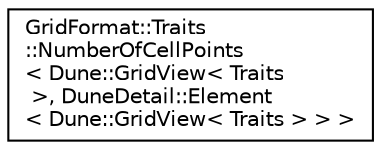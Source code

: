 digraph "Graphical Class Hierarchy"
{
 // LATEX_PDF_SIZE
  edge [fontname="Helvetica",fontsize="10",labelfontname="Helvetica",labelfontsize="10"];
  node [fontname="Helvetica",fontsize="10",shape=record];
  rankdir="LR";
  Node0 [label="GridFormat::Traits\l::NumberOfCellPoints\l\< Dune::GridView\< Traits\l \>, DuneDetail::Element\l\< Dune::GridView\< Traits \> \> \>",height=0.2,width=0.4,color="black", fillcolor="white", style="filled",URL="$structGridFormat_1_1Traits_1_1NumberOfCellPoints_3_01Dune_1_1GridView_3_01Traits_01_4_00_01DuneD93957250007d6d1239b2a9edc0916ce3.html",tooltip=" "];
}

